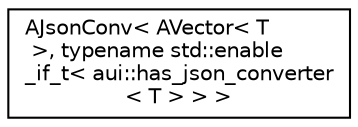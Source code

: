 digraph "Graphical Class Hierarchy"
{
 // LATEX_PDF_SIZE
  edge [fontname="Helvetica",fontsize="10",labelfontname="Helvetica",labelfontsize="10"];
  node [fontname="Helvetica",fontsize="10",shape=record];
  rankdir="LR";
  Node0 [label="AJsonConv\< AVector\< T\l \>, typename std::enable\l_if_t\< aui::has_json_converter\l\< T \> \> \>",height=0.2,width=0.4,color="black", fillcolor="white", style="filled",URL="$structAJsonConv_3_01AVector_3_01T_01_4_00_01typename_01std_1_1enable__if__t_3_01aui_1_1has__json2263ac460368202a36432e8eb8d9ace5.html",tooltip=" "];
}
